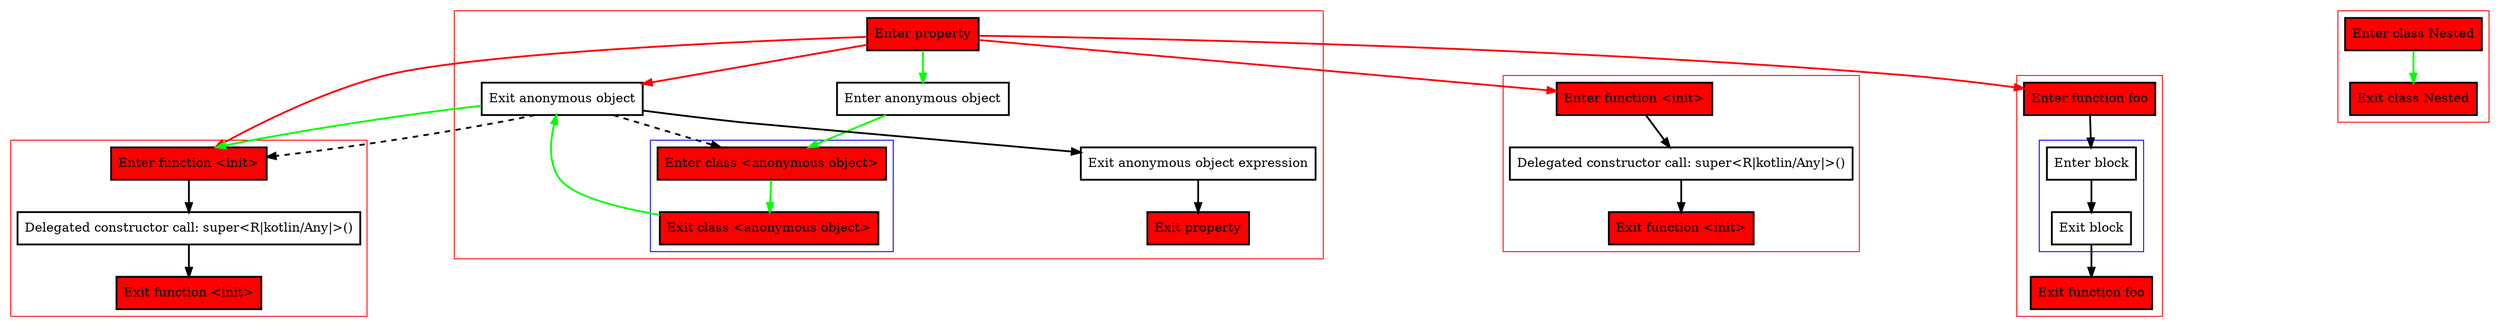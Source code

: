 digraph innerClassInAnonymousObject_kt {
    graph [nodesep=3]
    node [shape=box penwidth=2]
    edge [penwidth=2]

    subgraph cluster_0 {
        color=red
        0 [label="Enter function <init>" style="filled" fillcolor=red];
        1 [label="Delegated constructor call: super<R|kotlin/Any|>()"];
        2 [label="Exit function <init>" style="filled" fillcolor=red];
    }
    0 -> {1};
    1 -> {2};

    subgraph cluster_1 {
        color=red
        3 [label="Enter function <init>" style="filled" fillcolor=red];
        4 [label="Delegated constructor call: super<R|kotlin/Any|>()"];
        5 [label="Exit function <init>" style="filled" fillcolor=red];
    }
    3 -> {4};
    4 -> {5};

    subgraph cluster_2 {
        color=red
        6 [label="Enter function foo" style="filled" fillcolor=red];
        subgraph cluster_3 {
            color=blue
            7 [label="Enter block"];
            8 [label="Exit block"];
        }
        9 [label="Exit function foo" style="filled" fillcolor=red];
    }
    6 -> {7};
    7 -> {8};
    8 -> {9};

    subgraph cluster_4 {
        color=red
        10 [label="Enter class Nested" style="filled" fillcolor=red];
        11 [label="Exit class Nested" style="filled" fillcolor=red];
    }
    10 -> {11} [color=green];

    subgraph cluster_5 {
        color=red
        14 [label="Enter property" style="filled" fillcolor=red];
        18 [label="Enter anonymous object"];
        subgraph cluster_6 {
            color=blue
            12 [label="Enter class <anonymous object>" style="filled" fillcolor=red];
            13 [label="Exit class <anonymous object>" style="filled" fillcolor=red];
        }
        15 [label="Exit anonymous object"];
        16 [label="Exit anonymous object expression"];
        17 [label="Exit property" style="filled" fillcolor=red];
    }
    14 -> {0 3 6 15} [color=red];
    14 -> {18} [color=green];
    15 -> {16};
    15 -> {0} [color=green];
    15 -> {0 12} [style=dashed];
    16 -> {17};
    18 -> {12} [color=green];
    12 -> {13} [color=green];
    13 -> {15} [color=green];

}
